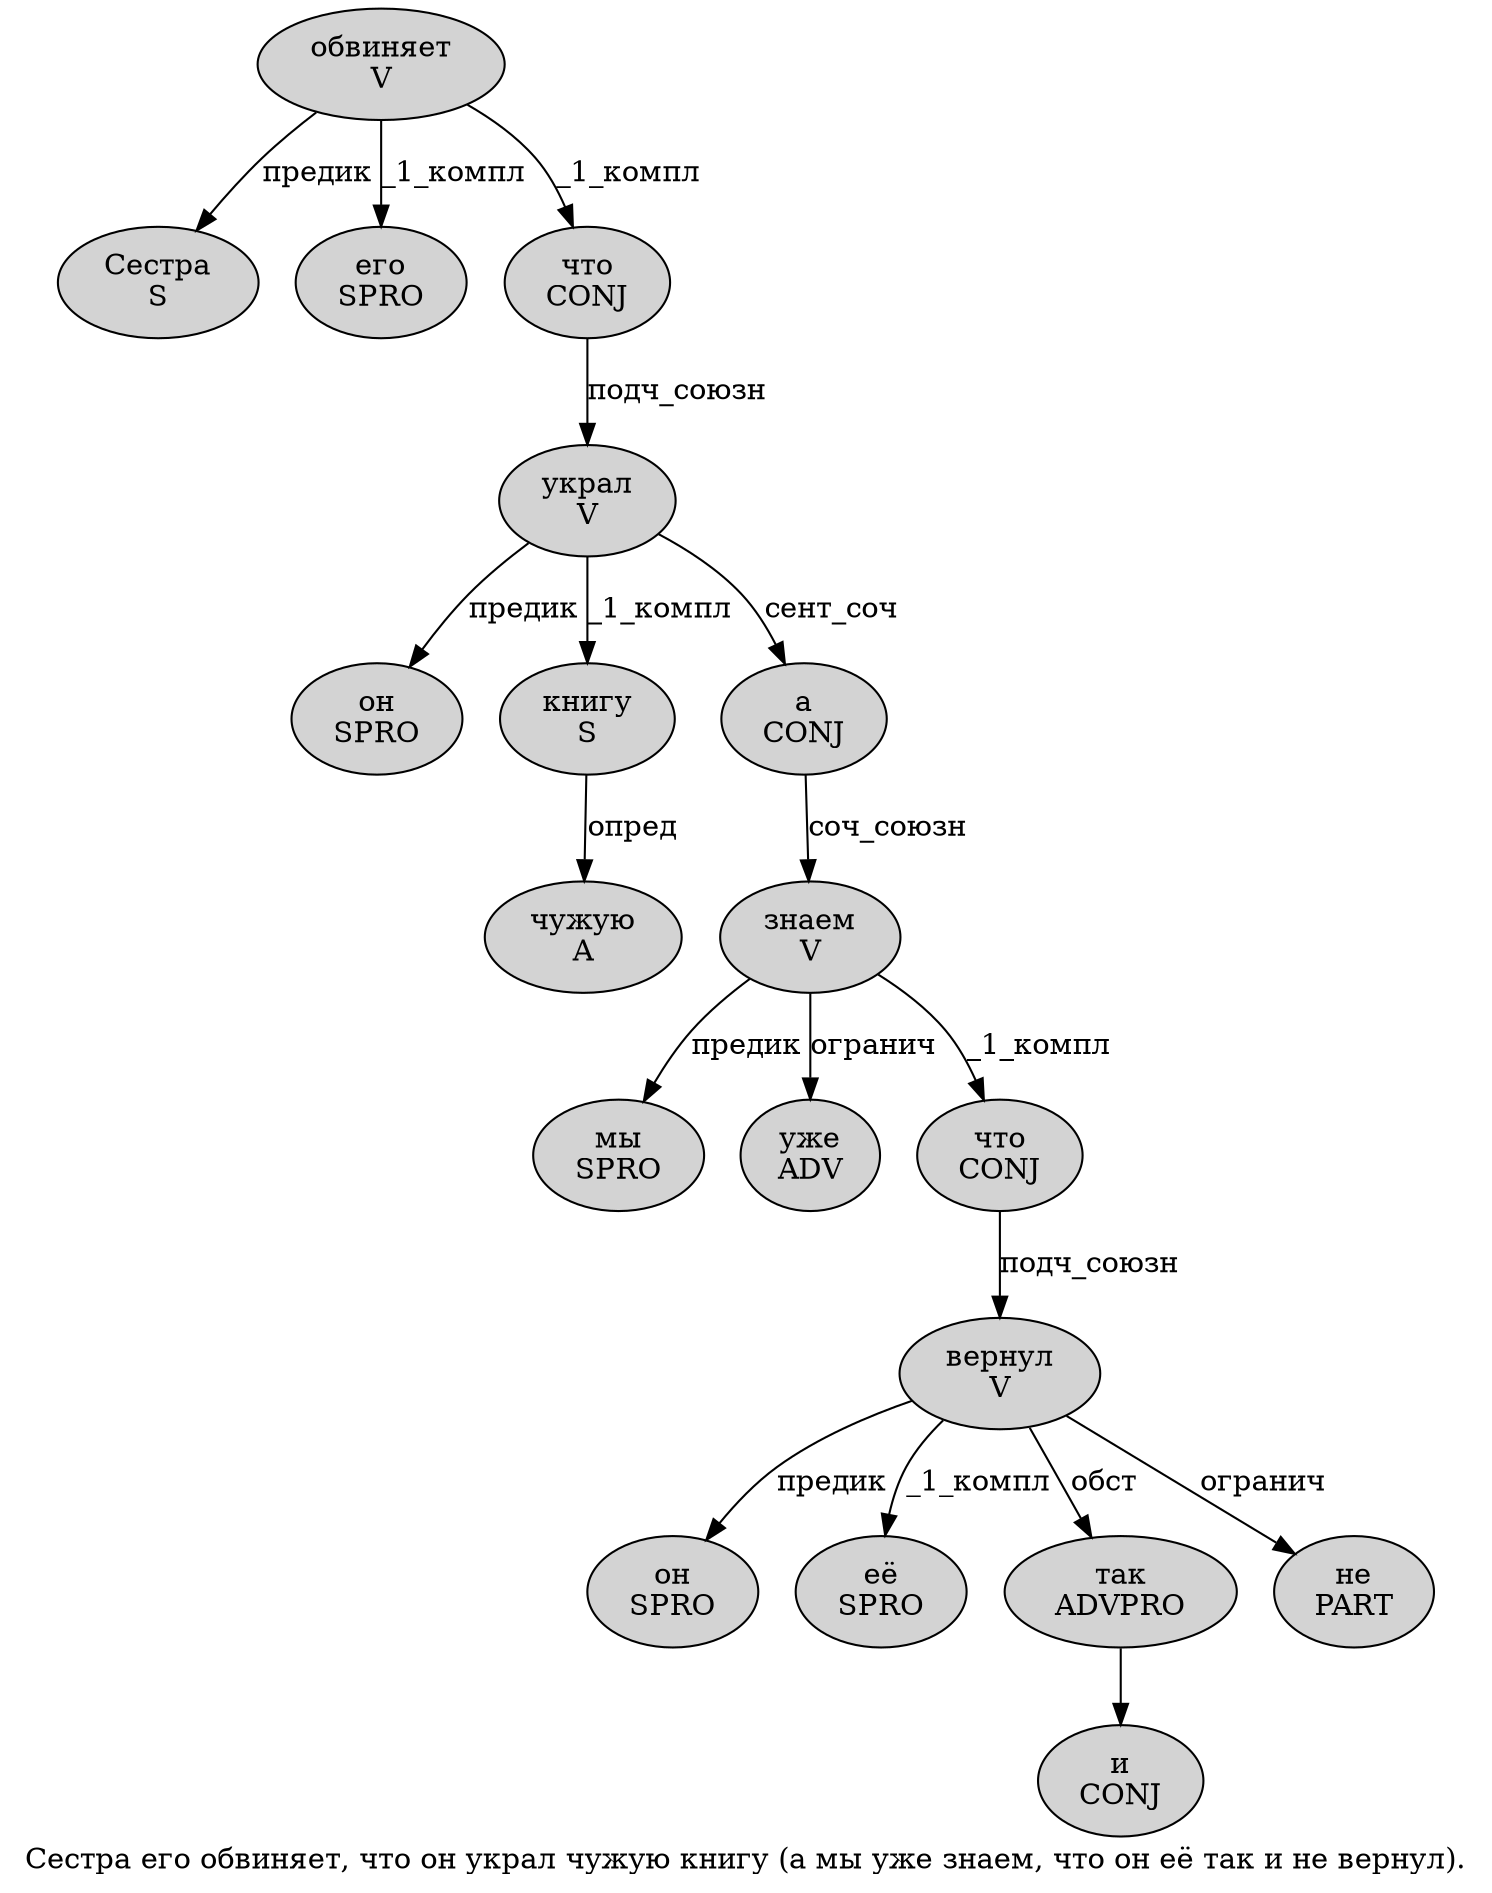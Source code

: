 digraph SENTENCE_2002 {
	graph [label="Сестра его обвиняет, что он украл чужую книгу (а мы уже знаем, что он её так и не вернул)."]
	node [style=filled]
		0 [label="Сестра
S" color="" fillcolor=lightgray penwidth=1 shape=ellipse]
		1 [label="его
SPRO" color="" fillcolor=lightgray penwidth=1 shape=ellipse]
		2 [label="обвиняет
V" color="" fillcolor=lightgray penwidth=1 shape=ellipse]
		4 [label="что
CONJ" color="" fillcolor=lightgray penwidth=1 shape=ellipse]
		5 [label="он
SPRO" color="" fillcolor=lightgray penwidth=1 shape=ellipse]
		6 [label="украл
V" color="" fillcolor=lightgray penwidth=1 shape=ellipse]
		7 [label="чужую
A" color="" fillcolor=lightgray penwidth=1 shape=ellipse]
		8 [label="книгу
S" color="" fillcolor=lightgray penwidth=1 shape=ellipse]
		10 [label="а
CONJ" color="" fillcolor=lightgray penwidth=1 shape=ellipse]
		11 [label="мы
SPRO" color="" fillcolor=lightgray penwidth=1 shape=ellipse]
		12 [label="уже
ADV" color="" fillcolor=lightgray penwidth=1 shape=ellipse]
		13 [label="знаем
V" color="" fillcolor=lightgray penwidth=1 shape=ellipse]
		15 [label="что
CONJ" color="" fillcolor=lightgray penwidth=1 shape=ellipse]
		16 [label="он
SPRO" color="" fillcolor=lightgray penwidth=1 shape=ellipse]
		17 [label="её
SPRO" color="" fillcolor=lightgray penwidth=1 shape=ellipse]
		18 [label="так
ADVPRO" color="" fillcolor=lightgray penwidth=1 shape=ellipse]
		19 [label="и
CONJ" color="" fillcolor=lightgray penwidth=1 shape=ellipse]
		20 [label="не
PART" color="" fillcolor=lightgray penwidth=1 shape=ellipse]
		21 [label="вернул
V" color="" fillcolor=lightgray penwidth=1 shape=ellipse]
			10 -> 13 [label="соч_союзн"]
			13 -> 11 [label="предик"]
			13 -> 12 [label="огранич"]
			13 -> 15 [label="_1_компл"]
			4 -> 6 [label="подч_союзн"]
			18 -> 19
			6 -> 5 [label="предик"]
			6 -> 8 [label="_1_компл"]
			6 -> 10 [label="сент_соч"]
			15 -> 21 [label="подч_союзн"]
			8 -> 7 [label="опред"]
			2 -> 0 [label="предик"]
			2 -> 1 [label="_1_компл"]
			2 -> 4 [label="_1_компл"]
			21 -> 16 [label="предик"]
			21 -> 17 [label="_1_компл"]
			21 -> 18 [label="обст"]
			21 -> 20 [label="огранич"]
}